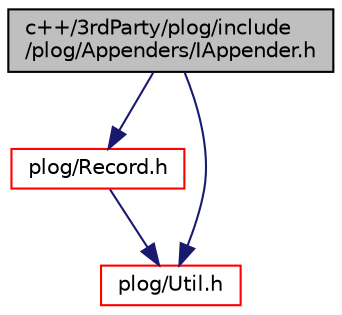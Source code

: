 digraph "c++/3rdParty/plog/include/plog/Appenders/IAppender.h"
{
 // LATEX_PDF_SIZE
  bgcolor="transparent";
  edge [fontname="Helvetica",fontsize="10",labelfontname="Helvetica",labelfontsize="10"];
  node [fontname="Helvetica",fontsize="10",shape=record];
  Node1 [label="c++/3rdParty/plog/include\l/plog/Appenders/IAppender.h",height=0.2,width=0.4,color="black", fillcolor="grey75", style="filled", fontcolor="black",tooltip=" "];
  Node1 -> Node2 [color="midnightblue",fontsize="10",style="solid",fontname="Helvetica"];
  Node2 [label="plog/Record.h",height=0.2,width=0.4,color="red",URL="$_record_8h.html",tooltip=" "];
  Node2 -> Node6 [color="midnightblue",fontsize="10",style="solid",fontname="Helvetica"];
  Node6 [label="plog/Util.h",height=0.2,width=0.4,color="red",URL="$_util_8h.html",tooltip=" "];
  Node1 -> Node6 [color="midnightblue",fontsize="10",style="solid",fontname="Helvetica"];
}

